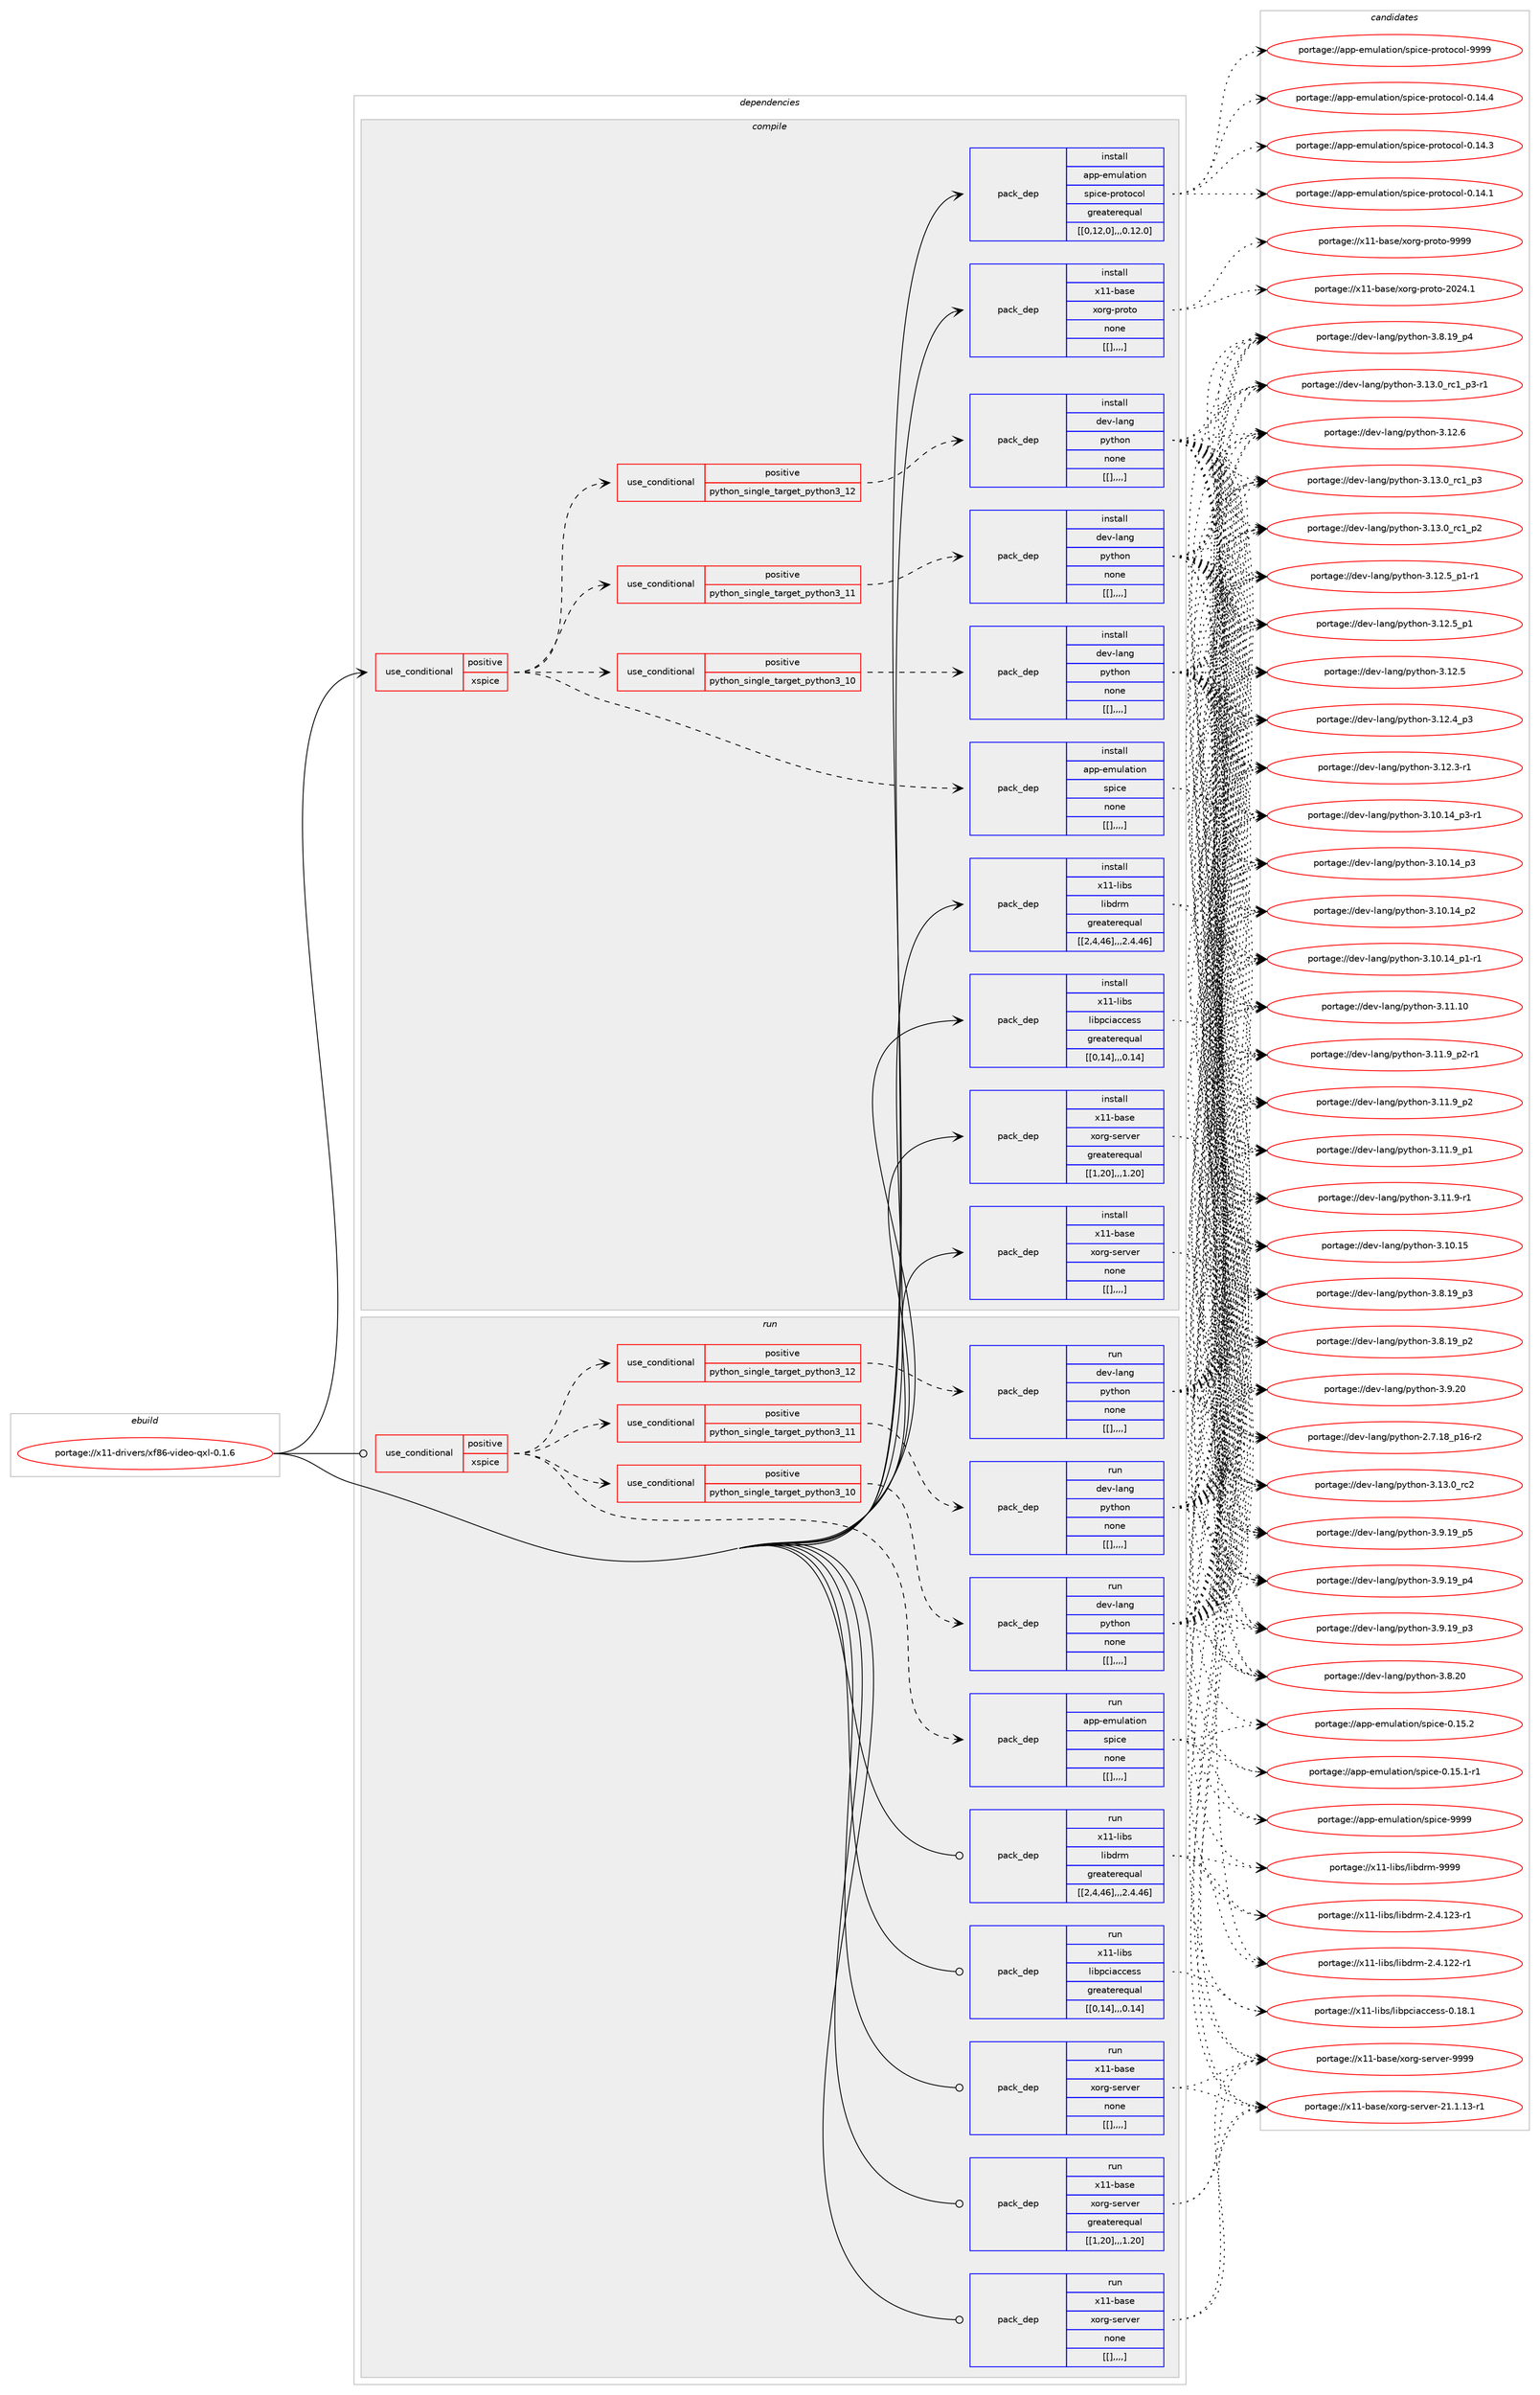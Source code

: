 digraph prolog {

# *************
# Graph options
# *************

newrank=true;
concentrate=true;
compound=true;
graph [rankdir=LR,fontname=Helvetica,fontsize=10,ranksep=1.5];#, ranksep=2.5, nodesep=0.2];
edge  [arrowhead=vee];
node  [fontname=Helvetica,fontsize=10];

# **********
# The ebuild
# **********

subgraph cluster_leftcol {
color=gray;
label=<<i>ebuild</i>>;
id [label="portage://x11-drivers/xf86-video-qxl-0.1.6", color=red, width=4, href="../x11-drivers/xf86-video-qxl-0.1.6.svg"];
}

# ****************
# The dependencies
# ****************

subgraph cluster_midcol {
color=gray;
label=<<i>dependencies</i>>;
subgraph cluster_compile {
fillcolor="#eeeeee";
style=filled;
label=<<i>compile</i>>;
subgraph cond126457 {
dependency475710 [label=<<TABLE BORDER="0" CELLBORDER="1" CELLSPACING="0" CELLPADDING="4"><TR><TD ROWSPAN="3" CELLPADDING="10">use_conditional</TD></TR><TR><TD>positive</TD></TR><TR><TD>xspice</TD></TR></TABLE>>, shape=none, color=red];
subgraph pack345747 {
dependency475711 [label=<<TABLE BORDER="0" CELLBORDER="1" CELLSPACING="0" CELLPADDING="4" WIDTH="220"><TR><TD ROWSPAN="6" CELLPADDING="30">pack_dep</TD></TR><TR><TD WIDTH="110">install</TD></TR><TR><TD>app-emulation</TD></TR><TR><TD>spice</TD></TR><TR><TD>none</TD></TR><TR><TD>[[],,,,]</TD></TR></TABLE>>, shape=none, color=blue];
}
dependency475710:e -> dependency475711:w [weight=20,style="dashed",arrowhead="vee"];
subgraph cond126458 {
dependency475712 [label=<<TABLE BORDER="0" CELLBORDER="1" CELLSPACING="0" CELLPADDING="4"><TR><TD ROWSPAN="3" CELLPADDING="10">use_conditional</TD></TR><TR><TD>positive</TD></TR><TR><TD>python_single_target_python3_10</TD></TR></TABLE>>, shape=none, color=red];
subgraph pack345748 {
dependency475713 [label=<<TABLE BORDER="0" CELLBORDER="1" CELLSPACING="0" CELLPADDING="4" WIDTH="220"><TR><TD ROWSPAN="6" CELLPADDING="30">pack_dep</TD></TR><TR><TD WIDTH="110">install</TD></TR><TR><TD>dev-lang</TD></TR><TR><TD>python</TD></TR><TR><TD>none</TD></TR><TR><TD>[[],,,,]</TD></TR></TABLE>>, shape=none, color=blue];
}
dependency475712:e -> dependency475713:w [weight=20,style="dashed",arrowhead="vee"];
}
dependency475710:e -> dependency475712:w [weight=20,style="dashed",arrowhead="vee"];
subgraph cond126459 {
dependency475714 [label=<<TABLE BORDER="0" CELLBORDER="1" CELLSPACING="0" CELLPADDING="4"><TR><TD ROWSPAN="3" CELLPADDING="10">use_conditional</TD></TR><TR><TD>positive</TD></TR><TR><TD>python_single_target_python3_11</TD></TR></TABLE>>, shape=none, color=red];
subgraph pack345749 {
dependency475715 [label=<<TABLE BORDER="0" CELLBORDER="1" CELLSPACING="0" CELLPADDING="4" WIDTH="220"><TR><TD ROWSPAN="6" CELLPADDING="30">pack_dep</TD></TR><TR><TD WIDTH="110">install</TD></TR><TR><TD>dev-lang</TD></TR><TR><TD>python</TD></TR><TR><TD>none</TD></TR><TR><TD>[[],,,,]</TD></TR></TABLE>>, shape=none, color=blue];
}
dependency475714:e -> dependency475715:w [weight=20,style="dashed",arrowhead="vee"];
}
dependency475710:e -> dependency475714:w [weight=20,style="dashed",arrowhead="vee"];
subgraph cond126460 {
dependency475716 [label=<<TABLE BORDER="0" CELLBORDER="1" CELLSPACING="0" CELLPADDING="4"><TR><TD ROWSPAN="3" CELLPADDING="10">use_conditional</TD></TR><TR><TD>positive</TD></TR><TR><TD>python_single_target_python3_12</TD></TR></TABLE>>, shape=none, color=red];
subgraph pack345750 {
dependency475717 [label=<<TABLE BORDER="0" CELLBORDER="1" CELLSPACING="0" CELLPADDING="4" WIDTH="220"><TR><TD ROWSPAN="6" CELLPADDING="30">pack_dep</TD></TR><TR><TD WIDTH="110">install</TD></TR><TR><TD>dev-lang</TD></TR><TR><TD>python</TD></TR><TR><TD>none</TD></TR><TR><TD>[[],,,,]</TD></TR></TABLE>>, shape=none, color=blue];
}
dependency475716:e -> dependency475717:w [weight=20,style="dashed",arrowhead="vee"];
}
dependency475710:e -> dependency475716:w [weight=20,style="dashed",arrowhead="vee"];
}
id:e -> dependency475710:w [weight=20,style="solid",arrowhead="vee"];
subgraph pack345751 {
dependency475718 [label=<<TABLE BORDER="0" CELLBORDER="1" CELLSPACING="0" CELLPADDING="4" WIDTH="220"><TR><TD ROWSPAN="6" CELLPADDING="30">pack_dep</TD></TR><TR><TD WIDTH="110">install</TD></TR><TR><TD>app-emulation</TD></TR><TR><TD>spice-protocol</TD></TR><TR><TD>greaterequal</TD></TR><TR><TD>[[0,12,0],,,0.12.0]</TD></TR></TABLE>>, shape=none, color=blue];
}
id:e -> dependency475718:w [weight=20,style="solid",arrowhead="vee"];
subgraph pack345752 {
dependency475719 [label=<<TABLE BORDER="0" CELLBORDER="1" CELLSPACING="0" CELLPADDING="4" WIDTH="220"><TR><TD ROWSPAN="6" CELLPADDING="30">pack_dep</TD></TR><TR><TD WIDTH="110">install</TD></TR><TR><TD>x11-base</TD></TR><TR><TD>xorg-proto</TD></TR><TR><TD>none</TD></TR><TR><TD>[[],,,,]</TD></TR></TABLE>>, shape=none, color=blue];
}
id:e -> dependency475719:w [weight=20,style="solid",arrowhead="vee"];
subgraph pack345753 {
dependency475720 [label=<<TABLE BORDER="0" CELLBORDER="1" CELLSPACING="0" CELLPADDING="4" WIDTH="220"><TR><TD ROWSPAN="6" CELLPADDING="30">pack_dep</TD></TR><TR><TD WIDTH="110">install</TD></TR><TR><TD>x11-base</TD></TR><TR><TD>xorg-server</TD></TR><TR><TD>greaterequal</TD></TR><TR><TD>[[1,20],,,1.20]</TD></TR></TABLE>>, shape=none, color=blue];
}
id:e -> dependency475720:w [weight=20,style="solid",arrowhead="vee"];
subgraph pack345754 {
dependency475721 [label=<<TABLE BORDER="0" CELLBORDER="1" CELLSPACING="0" CELLPADDING="4" WIDTH="220"><TR><TD ROWSPAN="6" CELLPADDING="30">pack_dep</TD></TR><TR><TD WIDTH="110">install</TD></TR><TR><TD>x11-base</TD></TR><TR><TD>xorg-server</TD></TR><TR><TD>none</TD></TR><TR><TD>[[],,,,]</TD></TR></TABLE>>, shape=none, color=blue];
}
id:e -> dependency475721:w [weight=20,style="solid",arrowhead="vee"];
subgraph pack345755 {
dependency475722 [label=<<TABLE BORDER="0" CELLBORDER="1" CELLSPACING="0" CELLPADDING="4" WIDTH="220"><TR><TD ROWSPAN="6" CELLPADDING="30">pack_dep</TD></TR><TR><TD WIDTH="110">install</TD></TR><TR><TD>x11-libs</TD></TR><TR><TD>libdrm</TD></TR><TR><TD>greaterequal</TD></TR><TR><TD>[[2,4,46],,,2.4.46]</TD></TR></TABLE>>, shape=none, color=blue];
}
id:e -> dependency475722:w [weight=20,style="solid",arrowhead="vee"];
subgraph pack345756 {
dependency475723 [label=<<TABLE BORDER="0" CELLBORDER="1" CELLSPACING="0" CELLPADDING="4" WIDTH="220"><TR><TD ROWSPAN="6" CELLPADDING="30">pack_dep</TD></TR><TR><TD WIDTH="110">install</TD></TR><TR><TD>x11-libs</TD></TR><TR><TD>libpciaccess</TD></TR><TR><TD>greaterequal</TD></TR><TR><TD>[[0,14],,,0.14]</TD></TR></TABLE>>, shape=none, color=blue];
}
id:e -> dependency475723:w [weight=20,style="solid",arrowhead="vee"];
}
subgraph cluster_compileandrun {
fillcolor="#eeeeee";
style=filled;
label=<<i>compile and run</i>>;
}
subgraph cluster_run {
fillcolor="#eeeeee";
style=filled;
label=<<i>run</i>>;
subgraph cond126461 {
dependency475724 [label=<<TABLE BORDER="0" CELLBORDER="1" CELLSPACING="0" CELLPADDING="4"><TR><TD ROWSPAN="3" CELLPADDING="10">use_conditional</TD></TR><TR><TD>positive</TD></TR><TR><TD>xspice</TD></TR></TABLE>>, shape=none, color=red];
subgraph pack345757 {
dependency475725 [label=<<TABLE BORDER="0" CELLBORDER="1" CELLSPACING="0" CELLPADDING="4" WIDTH="220"><TR><TD ROWSPAN="6" CELLPADDING="30">pack_dep</TD></TR><TR><TD WIDTH="110">run</TD></TR><TR><TD>app-emulation</TD></TR><TR><TD>spice</TD></TR><TR><TD>none</TD></TR><TR><TD>[[],,,,]</TD></TR></TABLE>>, shape=none, color=blue];
}
dependency475724:e -> dependency475725:w [weight=20,style="dashed",arrowhead="vee"];
subgraph cond126462 {
dependency475726 [label=<<TABLE BORDER="0" CELLBORDER="1" CELLSPACING="0" CELLPADDING="4"><TR><TD ROWSPAN="3" CELLPADDING="10">use_conditional</TD></TR><TR><TD>positive</TD></TR><TR><TD>python_single_target_python3_10</TD></TR></TABLE>>, shape=none, color=red];
subgraph pack345758 {
dependency475727 [label=<<TABLE BORDER="0" CELLBORDER="1" CELLSPACING="0" CELLPADDING="4" WIDTH="220"><TR><TD ROWSPAN="6" CELLPADDING="30">pack_dep</TD></TR><TR><TD WIDTH="110">run</TD></TR><TR><TD>dev-lang</TD></TR><TR><TD>python</TD></TR><TR><TD>none</TD></TR><TR><TD>[[],,,,]</TD></TR></TABLE>>, shape=none, color=blue];
}
dependency475726:e -> dependency475727:w [weight=20,style="dashed",arrowhead="vee"];
}
dependency475724:e -> dependency475726:w [weight=20,style="dashed",arrowhead="vee"];
subgraph cond126463 {
dependency475728 [label=<<TABLE BORDER="0" CELLBORDER="1" CELLSPACING="0" CELLPADDING="4"><TR><TD ROWSPAN="3" CELLPADDING="10">use_conditional</TD></TR><TR><TD>positive</TD></TR><TR><TD>python_single_target_python3_11</TD></TR></TABLE>>, shape=none, color=red];
subgraph pack345759 {
dependency475729 [label=<<TABLE BORDER="0" CELLBORDER="1" CELLSPACING="0" CELLPADDING="4" WIDTH="220"><TR><TD ROWSPAN="6" CELLPADDING="30">pack_dep</TD></TR><TR><TD WIDTH="110">run</TD></TR><TR><TD>dev-lang</TD></TR><TR><TD>python</TD></TR><TR><TD>none</TD></TR><TR><TD>[[],,,,]</TD></TR></TABLE>>, shape=none, color=blue];
}
dependency475728:e -> dependency475729:w [weight=20,style="dashed",arrowhead="vee"];
}
dependency475724:e -> dependency475728:w [weight=20,style="dashed",arrowhead="vee"];
subgraph cond126464 {
dependency475730 [label=<<TABLE BORDER="0" CELLBORDER="1" CELLSPACING="0" CELLPADDING="4"><TR><TD ROWSPAN="3" CELLPADDING="10">use_conditional</TD></TR><TR><TD>positive</TD></TR><TR><TD>python_single_target_python3_12</TD></TR></TABLE>>, shape=none, color=red];
subgraph pack345760 {
dependency475731 [label=<<TABLE BORDER="0" CELLBORDER="1" CELLSPACING="0" CELLPADDING="4" WIDTH="220"><TR><TD ROWSPAN="6" CELLPADDING="30">pack_dep</TD></TR><TR><TD WIDTH="110">run</TD></TR><TR><TD>dev-lang</TD></TR><TR><TD>python</TD></TR><TR><TD>none</TD></TR><TR><TD>[[],,,,]</TD></TR></TABLE>>, shape=none, color=blue];
}
dependency475730:e -> dependency475731:w [weight=20,style="dashed",arrowhead="vee"];
}
dependency475724:e -> dependency475730:w [weight=20,style="dashed",arrowhead="vee"];
}
id:e -> dependency475724:w [weight=20,style="solid",arrowhead="odot"];
subgraph pack345761 {
dependency475732 [label=<<TABLE BORDER="0" CELLBORDER="1" CELLSPACING="0" CELLPADDING="4" WIDTH="220"><TR><TD ROWSPAN="6" CELLPADDING="30">pack_dep</TD></TR><TR><TD WIDTH="110">run</TD></TR><TR><TD>x11-base</TD></TR><TR><TD>xorg-server</TD></TR><TR><TD>greaterequal</TD></TR><TR><TD>[[1,20],,,1.20]</TD></TR></TABLE>>, shape=none, color=blue];
}
id:e -> dependency475732:w [weight=20,style="solid",arrowhead="odot"];
subgraph pack345762 {
dependency475733 [label=<<TABLE BORDER="0" CELLBORDER="1" CELLSPACING="0" CELLPADDING="4" WIDTH="220"><TR><TD ROWSPAN="6" CELLPADDING="30">pack_dep</TD></TR><TR><TD WIDTH="110">run</TD></TR><TR><TD>x11-base</TD></TR><TR><TD>xorg-server</TD></TR><TR><TD>none</TD></TR><TR><TD>[[],,,,]</TD></TR></TABLE>>, shape=none, color=blue];
}
id:e -> dependency475733:w [weight=20,style="solid",arrowhead="odot"];
subgraph pack345763 {
dependency475734 [label=<<TABLE BORDER="0" CELLBORDER="1" CELLSPACING="0" CELLPADDING="4" WIDTH="220"><TR><TD ROWSPAN="6" CELLPADDING="30">pack_dep</TD></TR><TR><TD WIDTH="110">run</TD></TR><TR><TD>x11-base</TD></TR><TR><TD>xorg-server</TD></TR><TR><TD>none</TD></TR><TR><TD>[[],,,,]</TD></TR></TABLE>>, shape=none, color=blue];
}
id:e -> dependency475734:w [weight=20,style="solid",arrowhead="odot"];
subgraph pack345764 {
dependency475735 [label=<<TABLE BORDER="0" CELLBORDER="1" CELLSPACING="0" CELLPADDING="4" WIDTH="220"><TR><TD ROWSPAN="6" CELLPADDING="30">pack_dep</TD></TR><TR><TD WIDTH="110">run</TD></TR><TR><TD>x11-libs</TD></TR><TR><TD>libdrm</TD></TR><TR><TD>greaterequal</TD></TR><TR><TD>[[2,4,46],,,2.4.46]</TD></TR></TABLE>>, shape=none, color=blue];
}
id:e -> dependency475735:w [weight=20,style="solid",arrowhead="odot"];
subgraph pack345765 {
dependency475736 [label=<<TABLE BORDER="0" CELLBORDER="1" CELLSPACING="0" CELLPADDING="4" WIDTH="220"><TR><TD ROWSPAN="6" CELLPADDING="30">pack_dep</TD></TR><TR><TD WIDTH="110">run</TD></TR><TR><TD>x11-libs</TD></TR><TR><TD>libpciaccess</TD></TR><TR><TD>greaterequal</TD></TR><TR><TD>[[0,14],,,0.14]</TD></TR></TABLE>>, shape=none, color=blue];
}
id:e -> dependency475736:w [weight=20,style="solid",arrowhead="odot"];
}
}

# **************
# The candidates
# **************

subgraph cluster_choices {
rank=same;
color=gray;
label=<<i>candidates</i>>;

subgraph choice345747 {
color=black;
nodesep=1;
choice97112112451011091171089711610511111047115112105991014557575757 [label="portage://app-emulation/spice-9999", color=red, width=4,href="../app-emulation/spice-9999.svg"];
choice971121124510110911710897116105111110471151121059910145484649534650 [label="portage://app-emulation/spice-0.15.2", color=red, width=4,href="../app-emulation/spice-0.15.2.svg"];
choice9711211245101109117108971161051111104711511210599101454846495346494511449 [label="portage://app-emulation/spice-0.15.1-r1", color=red, width=4,href="../app-emulation/spice-0.15.1-r1.svg"];
dependency475711:e -> choice97112112451011091171089711610511111047115112105991014557575757:w [style=dotted,weight="100"];
dependency475711:e -> choice971121124510110911710897116105111110471151121059910145484649534650:w [style=dotted,weight="100"];
dependency475711:e -> choice9711211245101109117108971161051111104711511210599101454846495346494511449:w [style=dotted,weight="100"];
}
subgraph choice345748 {
color=black;
nodesep=1;
choice10010111845108971101034711212111610411111045514649514648951149950 [label="portage://dev-lang/python-3.13.0_rc2", color=red, width=4,href="../dev-lang/python-3.13.0_rc2.svg"];
choice1001011184510897110103471121211161041111104551464951464895114994995112514511449 [label="portage://dev-lang/python-3.13.0_rc1_p3-r1", color=red, width=4,href="../dev-lang/python-3.13.0_rc1_p3-r1.svg"];
choice100101118451089711010347112121116104111110455146495146489511499499511251 [label="portage://dev-lang/python-3.13.0_rc1_p3", color=red, width=4,href="../dev-lang/python-3.13.0_rc1_p3.svg"];
choice100101118451089711010347112121116104111110455146495146489511499499511250 [label="portage://dev-lang/python-3.13.0_rc1_p2", color=red, width=4,href="../dev-lang/python-3.13.0_rc1_p2.svg"];
choice10010111845108971101034711212111610411111045514649504654 [label="portage://dev-lang/python-3.12.6", color=red, width=4,href="../dev-lang/python-3.12.6.svg"];
choice1001011184510897110103471121211161041111104551464950465395112494511449 [label="portage://dev-lang/python-3.12.5_p1-r1", color=red, width=4,href="../dev-lang/python-3.12.5_p1-r1.svg"];
choice100101118451089711010347112121116104111110455146495046539511249 [label="portage://dev-lang/python-3.12.5_p1", color=red, width=4,href="../dev-lang/python-3.12.5_p1.svg"];
choice10010111845108971101034711212111610411111045514649504653 [label="portage://dev-lang/python-3.12.5", color=red, width=4,href="../dev-lang/python-3.12.5.svg"];
choice100101118451089711010347112121116104111110455146495046529511251 [label="portage://dev-lang/python-3.12.4_p3", color=red, width=4,href="../dev-lang/python-3.12.4_p3.svg"];
choice100101118451089711010347112121116104111110455146495046514511449 [label="portage://dev-lang/python-3.12.3-r1", color=red, width=4,href="../dev-lang/python-3.12.3-r1.svg"];
choice1001011184510897110103471121211161041111104551464949464948 [label="portage://dev-lang/python-3.11.10", color=red, width=4,href="../dev-lang/python-3.11.10.svg"];
choice1001011184510897110103471121211161041111104551464949465795112504511449 [label="portage://dev-lang/python-3.11.9_p2-r1", color=red, width=4,href="../dev-lang/python-3.11.9_p2-r1.svg"];
choice100101118451089711010347112121116104111110455146494946579511250 [label="portage://dev-lang/python-3.11.9_p2", color=red, width=4,href="../dev-lang/python-3.11.9_p2.svg"];
choice100101118451089711010347112121116104111110455146494946579511249 [label="portage://dev-lang/python-3.11.9_p1", color=red, width=4,href="../dev-lang/python-3.11.9_p1.svg"];
choice100101118451089711010347112121116104111110455146494946574511449 [label="portage://dev-lang/python-3.11.9-r1", color=red, width=4,href="../dev-lang/python-3.11.9-r1.svg"];
choice1001011184510897110103471121211161041111104551464948464953 [label="portage://dev-lang/python-3.10.15", color=red, width=4,href="../dev-lang/python-3.10.15.svg"];
choice100101118451089711010347112121116104111110455146494846495295112514511449 [label="portage://dev-lang/python-3.10.14_p3-r1", color=red, width=4,href="../dev-lang/python-3.10.14_p3-r1.svg"];
choice10010111845108971101034711212111610411111045514649484649529511251 [label="portage://dev-lang/python-3.10.14_p3", color=red, width=4,href="../dev-lang/python-3.10.14_p3.svg"];
choice10010111845108971101034711212111610411111045514649484649529511250 [label="portage://dev-lang/python-3.10.14_p2", color=red, width=4,href="../dev-lang/python-3.10.14_p2.svg"];
choice100101118451089711010347112121116104111110455146494846495295112494511449 [label="portage://dev-lang/python-3.10.14_p1-r1", color=red, width=4,href="../dev-lang/python-3.10.14_p1-r1.svg"];
choice10010111845108971101034711212111610411111045514657465048 [label="portage://dev-lang/python-3.9.20", color=red, width=4,href="../dev-lang/python-3.9.20.svg"];
choice100101118451089711010347112121116104111110455146574649579511253 [label="portage://dev-lang/python-3.9.19_p5", color=red, width=4,href="../dev-lang/python-3.9.19_p5.svg"];
choice100101118451089711010347112121116104111110455146574649579511252 [label="portage://dev-lang/python-3.9.19_p4", color=red, width=4,href="../dev-lang/python-3.9.19_p4.svg"];
choice100101118451089711010347112121116104111110455146574649579511251 [label="portage://dev-lang/python-3.9.19_p3", color=red, width=4,href="../dev-lang/python-3.9.19_p3.svg"];
choice10010111845108971101034711212111610411111045514656465048 [label="portage://dev-lang/python-3.8.20", color=red, width=4,href="../dev-lang/python-3.8.20.svg"];
choice100101118451089711010347112121116104111110455146564649579511252 [label="portage://dev-lang/python-3.8.19_p4", color=red, width=4,href="../dev-lang/python-3.8.19_p4.svg"];
choice100101118451089711010347112121116104111110455146564649579511251 [label="portage://dev-lang/python-3.8.19_p3", color=red, width=4,href="../dev-lang/python-3.8.19_p3.svg"];
choice100101118451089711010347112121116104111110455146564649579511250 [label="portage://dev-lang/python-3.8.19_p2", color=red, width=4,href="../dev-lang/python-3.8.19_p2.svg"];
choice100101118451089711010347112121116104111110455046554649569511249544511450 [label="portage://dev-lang/python-2.7.18_p16-r2", color=red, width=4,href="../dev-lang/python-2.7.18_p16-r2.svg"];
dependency475713:e -> choice10010111845108971101034711212111610411111045514649514648951149950:w [style=dotted,weight="100"];
dependency475713:e -> choice1001011184510897110103471121211161041111104551464951464895114994995112514511449:w [style=dotted,weight="100"];
dependency475713:e -> choice100101118451089711010347112121116104111110455146495146489511499499511251:w [style=dotted,weight="100"];
dependency475713:e -> choice100101118451089711010347112121116104111110455146495146489511499499511250:w [style=dotted,weight="100"];
dependency475713:e -> choice10010111845108971101034711212111610411111045514649504654:w [style=dotted,weight="100"];
dependency475713:e -> choice1001011184510897110103471121211161041111104551464950465395112494511449:w [style=dotted,weight="100"];
dependency475713:e -> choice100101118451089711010347112121116104111110455146495046539511249:w [style=dotted,weight="100"];
dependency475713:e -> choice10010111845108971101034711212111610411111045514649504653:w [style=dotted,weight="100"];
dependency475713:e -> choice100101118451089711010347112121116104111110455146495046529511251:w [style=dotted,weight="100"];
dependency475713:e -> choice100101118451089711010347112121116104111110455146495046514511449:w [style=dotted,weight="100"];
dependency475713:e -> choice1001011184510897110103471121211161041111104551464949464948:w [style=dotted,weight="100"];
dependency475713:e -> choice1001011184510897110103471121211161041111104551464949465795112504511449:w [style=dotted,weight="100"];
dependency475713:e -> choice100101118451089711010347112121116104111110455146494946579511250:w [style=dotted,weight="100"];
dependency475713:e -> choice100101118451089711010347112121116104111110455146494946579511249:w [style=dotted,weight="100"];
dependency475713:e -> choice100101118451089711010347112121116104111110455146494946574511449:w [style=dotted,weight="100"];
dependency475713:e -> choice1001011184510897110103471121211161041111104551464948464953:w [style=dotted,weight="100"];
dependency475713:e -> choice100101118451089711010347112121116104111110455146494846495295112514511449:w [style=dotted,weight="100"];
dependency475713:e -> choice10010111845108971101034711212111610411111045514649484649529511251:w [style=dotted,weight="100"];
dependency475713:e -> choice10010111845108971101034711212111610411111045514649484649529511250:w [style=dotted,weight="100"];
dependency475713:e -> choice100101118451089711010347112121116104111110455146494846495295112494511449:w [style=dotted,weight="100"];
dependency475713:e -> choice10010111845108971101034711212111610411111045514657465048:w [style=dotted,weight="100"];
dependency475713:e -> choice100101118451089711010347112121116104111110455146574649579511253:w [style=dotted,weight="100"];
dependency475713:e -> choice100101118451089711010347112121116104111110455146574649579511252:w [style=dotted,weight="100"];
dependency475713:e -> choice100101118451089711010347112121116104111110455146574649579511251:w [style=dotted,weight="100"];
dependency475713:e -> choice10010111845108971101034711212111610411111045514656465048:w [style=dotted,weight="100"];
dependency475713:e -> choice100101118451089711010347112121116104111110455146564649579511252:w [style=dotted,weight="100"];
dependency475713:e -> choice100101118451089711010347112121116104111110455146564649579511251:w [style=dotted,weight="100"];
dependency475713:e -> choice100101118451089711010347112121116104111110455146564649579511250:w [style=dotted,weight="100"];
dependency475713:e -> choice100101118451089711010347112121116104111110455046554649569511249544511450:w [style=dotted,weight="100"];
}
subgraph choice345749 {
color=black;
nodesep=1;
choice10010111845108971101034711212111610411111045514649514648951149950 [label="portage://dev-lang/python-3.13.0_rc2", color=red, width=4,href="../dev-lang/python-3.13.0_rc2.svg"];
choice1001011184510897110103471121211161041111104551464951464895114994995112514511449 [label="portage://dev-lang/python-3.13.0_rc1_p3-r1", color=red, width=4,href="../dev-lang/python-3.13.0_rc1_p3-r1.svg"];
choice100101118451089711010347112121116104111110455146495146489511499499511251 [label="portage://dev-lang/python-3.13.0_rc1_p3", color=red, width=4,href="../dev-lang/python-3.13.0_rc1_p3.svg"];
choice100101118451089711010347112121116104111110455146495146489511499499511250 [label="portage://dev-lang/python-3.13.0_rc1_p2", color=red, width=4,href="../dev-lang/python-3.13.0_rc1_p2.svg"];
choice10010111845108971101034711212111610411111045514649504654 [label="portage://dev-lang/python-3.12.6", color=red, width=4,href="../dev-lang/python-3.12.6.svg"];
choice1001011184510897110103471121211161041111104551464950465395112494511449 [label="portage://dev-lang/python-3.12.5_p1-r1", color=red, width=4,href="../dev-lang/python-3.12.5_p1-r1.svg"];
choice100101118451089711010347112121116104111110455146495046539511249 [label="portage://dev-lang/python-3.12.5_p1", color=red, width=4,href="../dev-lang/python-3.12.5_p1.svg"];
choice10010111845108971101034711212111610411111045514649504653 [label="portage://dev-lang/python-3.12.5", color=red, width=4,href="../dev-lang/python-3.12.5.svg"];
choice100101118451089711010347112121116104111110455146495046529511251 [label="portage://dev-lang/python-3.12.4_p3", color=red, width=4,href="../dev-lang/python-3.12.4_p3.svg"];
choice100101118451089711010347112121116104111110455146495046514511449 [label="portage://dev-lang/python-3.12.3-r1", color=red, width=4,href="../dev-lang/python-3.12.3-r1.svg"];
choice1001011184510897110103471121211161041111104551464949464948 [label="portage://dev-lang/python-3.11.10", color=red, width=4,href="../dev-lang/python-3.11.10.svg"];
choice1001011184510897110103471121211161041111104551464949465795112504511449 [label="portage://dev-lang/python-3.11.9_p2-r1", color=red, width=4,href="../dev-lang/python-3.11.9_p2-r1.svg"];
choice100101118451089711010347112121116104111110455146494946579511250 [label="portage://dev-lang/python-3.11.9_p2", color=red, width=4,href="../dev-lang/python-3.11.9_p2.svg"];
choice100101118451089711010347112121116104111110455146494946579511249 [label="portage://dev-lang/python-3.11.9_p1", color=red, width=4,href="../dev-lang/python-3.11.9_p1.svg"];
choice100101118451089711010347112121116104111110455146494946574511449 [label="portage://dev-lang/python-3.11.9-r1", color=red, width=4,href="../dev-lang/python-3.11.9-r1.svg"];
choice1001011184510897110103471121211161041111104551464948464953 [label="portage://dev-lang/python-3.10.15", color=red, width=4,href="../dev-lang/python-3.10.15.svg"];
choice100101118451089711010347112121116104111110455146494846495295112514511449 [label="portage://dev-lang/python-3.10.14_p3-r1", color=red, width=4,href="../dev-lang/python-3.10.14_p3-r1.svg"];
choice10010111845108971101034711212111610411111045514649484649529511251 [label="portage://dev-lang/python-3.10.14_p3", color=red, width=4,href="../dev-lang/python-3.10.14_p3.svg"];
choice10010111845108971101034711212111610411111045514649484649529511250 [label="portage://dev-lang/python-3.10.14_p2", color=red, width=4,href="../dev-lang/python-3.10.14_p2.svg"];
choice100101118451089711010347112121116104111110455146494846495295112494511449 [label="portage://dev-lang/python-3.10.14_p1-r1", color=red, width=4,href="../dev-lang/python-3.10.14_p1-r1.svg"];
choice10010111845108971101034711212111610411111045514657465048 [label="portage://dev-lang/python-3.9.20", color=red, width=4,href="../dev-lang/python-3.9.20.svg"];
choice100101118451089711010347112121116104111110455146574649579511253 [label="portage://dev-lang/python-3.9.19_p5", color=red, width=4,href="../dev-lang/python-3.9.19_p5.svg"];
choice100101118451089711010347112121116104111110455146574649579511252 [label="portage://dev-lang/python-3.9.19_p4", color=red, width=4,href="../dev-lang/python-3.9.19_p4.svg"];
choice100101118451089711010347112121116104111110455146574649579511251 [label="portage://dev-lang/python-3.9.19_p3", color=red, width=4,href="../dev-lang/python-3.9.19_p3.svg"];
choice10010111845108971101034711212111610411111045514656465048 [label="portage://dev-lang/python-3.8.20", color=red, width=4,href="../dev-lang/python-3.8.20.svg"];
choice100101118451089711010347112121116104111110455146564649579511252 [label="portage://dev-lang/python-3.8.19_p4", color=red, width=4,href="../dev-lang/python-3.8.19_p4.svg"];
choice100101118451089711010347112121116104111110455146564649579511251 [label="portage://dev-lang/python-3.8.19_p3", color=red, width=4,href="../dev-lang/python-3.8.19_p3.svg"];
choice100101118451089711010347112121116104111110455146564649579511250 [label="portage://dev-lang/python-3.8.19_p2", color=red, width=4,href="../dev-lang/python-3.8.19_p2.svg"];
choice100101118451089711010347112121116104111110455046554649569511249544511450 [label="portage://dev-lang/python-2.7.18_p16-r2", color=red, width=4,href="../dev-lang/python-2.7.18_p16-r2.svg"];
dependency475715:e -> choice10010111845108971101034711212111610411111045514649514648951149950:w [style=dotted,weight="100"];
dependency475715:e -> choice1001011184510897110103471121211161041111104551464951464895114994995112514511449:w [style=dotted,weight="100"];
dependency475715:e -> choice100101118451089711010347112121116104111110455146495146489511499499511251:w [style=dotted,weight="100"];
dependency475715:e -> choice100101118451089711010347112121116104111110455146495146489511499499511250:w [style=dotted,weight="100"];
dependency475715:e -> choice10010111845108971101034711212111610411111045514649504654:w [style=dotted,weight="100"];
dependency475715:e -> choice1001011184510897110103471121211161041111104551464950465395112494511449:w [style=dotted,weight="100"];
dependency475715:e -> choice100101118451089711010347112121116104111110455146495046539511249:w [style=dotted,weight="100"];
dependency475715:e -> choice10010111845108971101034711212111610411111045514649504653:w [style=dotted,weight="100"];
dependency475715:e -> choice100101118451089711010347112121116104111110455146495046529511251:w [style=dotted,weight="100"];
dependency475715:e -> choice100101118451089711010347112121116104111110455146495046514511449:w [style=dotted,weight="100"];
dependency475715:e -> choice1001011184510897110103471121211161041111104551464949464948:w [style=dotted,weight="100"];
dependency475715:e -> choice1001011184510897110103471121211161041111104551464949465795112504511449:w [style=dotted,weight="100"];
dependency475715:e -> choice100101118451089711010347112121116104111110455146494946579511250:w [style=dotted,weight="100"];
dependency475715:e -> choice100101118451089711010347112121116104111110455146494946579511249:w [style=dotted,weight="100"];
dependency475715:e -> choice100101118451089711010347112121116104111110455146494946574511449:w [style=dotted,weight="100"];
dependency475715:e -> choice1001011184510897110103471121211161041111104551464948464953:w [style=dotted,weight="100"];
dependency475715:e -> choice100101118451089711010347112121116104111110455146494846495295112514511449:w [style=dotted,weight="100"];
dependency475715:e -> choice10010111845108971101034711212111610411111045514649484649529511251:w [style=dotted,weight="100"];
dependency475715:e -> choice10010111845108971101034711212111610411111045514649484649529511250:w [style=dotted,weight="100"];
dependency475715:e -> choice100101118451089711010347112121116104111110455146494846495295112494511449:w [style=dotted,weight="100"];
dependency475715:e -> choice10010111845108971101034711212111610411111045514657465048:w [style=dotted,weight="100"];
dependency475715:e -> choice100101118451089711010347112121116104111110455146574649579511253:w [style=dotted,weight="100"];
dependency475715:e -> choice100101118451089711010347112121116104111110455146574649579511252:w [style=dotted,weight="100"];
dependency475715:e -> choice100101118451089711010347112121116104111110455146574649579511251:w [style=dotted,weight="100"];
dependency475715:e -> choice10010111845108971101034711212111610411111045514656465048:w [style=dotted,weight="100"];
dependency475715:e -> choice100101118451089711010347112121116104111110455146564649579511252:w [style=dotted,weight="100"];
dependency475715:e -> choice100101118451089711010347112121116104111110455146564649579511251:w [style=dotted,weight="100"];
dependency475715:e -> choice100101118451089711010347112121116104111110455146564649579511250:w [style=dotted,weight="100"];
dependency475715:e -> choice100101118451089711010347112121116104111110455046554649569511249544511450:w [style=dotted,weight="100"];
}
subgraph choice345750 {
color=black;
nodesep=1;
choice10010111845108971101034711212111610411111045514649514648951149950 [label="portage://dev-lang/python-3.13.0_rc2", color=red, width=4,href="../dev-lang/python-3.13.0_rc2.svg"];
choice1001011184510897110103471121211161041111104551464951464895114994995112514511449 [label="portage://dev-lang/python-3.13.0_rc1_p3-r1", color=red, width=4,href="../dev-lang/python-3.13.0_rc1_p3-r1.svg"];
choice100101118451089711010347112121116104111110455146495146489511499499511251 [label="portage://dev-lang/python-3.13.0_rc1_p3", color=red, width=4,href="../dev-lang/python-3.13.0_rc1_p3.svg"];
choice100101118451089711010347112121116104111110455146495146489511499499511250 [label="portage://dev-lang/python-3.13.0_rc1_p2", color=red, width=4,href="../dev-lang/python-3.13.0_rc1_p2.svg"];
choice10010111845108971101034711212111610411111045514649504654 [label="portage://dev-lang/python-3.12.6", color=red, width=4,href="../dev-lang/python-3.12.6.svg"];
choice1001011184510897110103471121211161041111104551464950465395112494511449 [label="portage://dev-lang/python-3.12.5_p1-r1", color=red, width=4,href="../dev-lang/python-3.12.5_p1-r1.svg"];
choice100101118451089711010347112121116104111110455146495046539511249 [label="portage://dev-lang/python-3.12.5_p1", color=red, width=4,href="../dev-lang/python-3.12.5_p1.svg"];
choice10010111845108971101034711212111610411111045514649504653 [label="portage://dev-lang/python-3.12.5", color=red, width=4,href="../dev-lang/python-3.12.5.svg"];
choice100101118451089711010347112121116104111110455146495046529511251 [label="portage://dev-lang/python-3.12.4_p3", color=red, width=4,href="../dev-lang/python-3.12.4_p3.svg"];
choice100101118451089711010347112121116104111110455146495046514511449 [label="portage://dev-lang/python-3.12.3-r1", color=red, width=4,href="../dev-lang/python-3.12.3-r1.svg"];
choice1001011184510897110103471121211161041111104551464949464948 [label="portage://dev-lang/python-3.11.10", color=red, width=4,href="../dev-lang/python-3.11.10.svg"];
choice1001011184510897110103471121211161041111104551464949465795112504511449 [label="portage://dev-lang/python-3.11.9_p2-r1", color=red, width=4,href="../dev-lang/python-3.11.9_p2-r1.svg"];
choice100101118451089711010347112121116104111110455146494946579511250 [label="portage://dev-lang/python-3.11.9_p2", color=red, width=4,href="../dev-lang/python-3.11.9_p2.svg"];
choice100101118451089711010347112121116104111110455146494946579511249 [label="portage://dev-lang/python-3.11.9_p1", color=red, width=4,href="../dev-lang/python-3.11.9_p1.svg"];
choice100101118451089711010347112121116104111110455146494946574511449 [label="portage://dev-lang/python-3.11.9-r1", color=red, width=4,href="../dev-lang/python-3.11.9-r1.svg"];
choice1001011184510897110103471121211161041111104551464948464953 [label="portage://dev-lang/python-3.10.15", color=red, width=4,href="../dev-lang/python-3.10.15.svg"];
choice100101118451089711010347112121116104111110455146494846495295112514511449 [label="portage://dev-lang/python-3.10.14_p3-r1", color=red, width=4,href="../dev-lang/python-3.10.14_p3-r1.svg"];
choice10010111845108971101034711212111610411111045514649484649529511251 [label="portage://dev-lang/python-3.10.14_p3", color=red, width=4,href="../dev-lang/python-3.10.14_p3.svg"];
choice10010111845108971101034711212111610411111045514649484649529511250 [label="portage://dev-lang/python-3.10.14_p2", color=red, width=4,href="../dev-lang/python-3.10.14_p2.svg"];
choice100101118451089711010347112121116104111110455146494846495295112494511449 [label="portage://dev-lang/python-3.10.14_p1-r1", color=red, width=4,href="../dev-lang/python-3.10.14_p1-r1.svg"];
choice10010111845108971101034711212111610411111045514657465048 [label="portage://dev-lang/python-3.9.20", color=red, width=4,href="../dev-lang/python-3.9.20.svg"];
choice100101118451089711010347112121116104111110455146574649579511253 [label="portage://dev-lang/python-3.9.19_p5", color=red, width=4,href="../dev-lang/python-3.9.19_p5.svg"];
choice100101118451089711010347112121116104111110455146574649579511252 [label="portage://dev-lang/python-3.9.19_p4", color=red, width=4,href="../dev-lang/python-3.9.19_p4.svg"];
choice100101118451089711010347112121116104111110455146574649579511251 [label="portage://dev-lang/python-3.9.19_p3", color=red, width=4,href="../dev-lang/python-3.9.19_p3.svg"];
choice10010111845108971101034711212111610411111045514656465048 [label="portage://dev-lang/python-3.8.20", color=red, width=4,href="../dev-lang/python-3.8.20.svg"];
choice100101118451089711010347112121116104111110455146564649579511252 [label="portage://dev-lang/python-3.8.19_p4", color=red, width=4,href="../dev-lang/python-3.8.19_p4.svg"];
choice100101118451089711010347112121116104111110455146564649579511251 [label="portage://dev-lang/python-3.8.19_p3", color=red, width=4,href="../dev-lang/python-3.8.19_p3.svg"];
choice100101118451089711010347112121116104111110455146564649579511250 [label="portage://dev-lang/python-3.8.19_p2", color=red, width=4,href="../dev-lang/python-3.8.19_p2.svg"];
choice100101118451089711010347112121116104111110455046554649569511249544511450 [label="portage://dev-lang/python-2.7.18_p16-r2", color=red, width=4,href="../dev-lang/python-2.7.18_p16-r2.svg"];
dependency475717:e -> choice10010111845108971101034711212111610411111045514649514648951149950:w [style=dotted,weight="100"];
dependency475717:e -> choice1001011184510897110103471121211161041111104551464951464895114994995112514511449:w [style=dotted,weight="100"];
dependency475717:e -> choice100101118451089711010347112121116104111110455146495146489511499499511251:w [style=dotted,weight="100"];
dependency475717:e -> choice100101118451089711010347112121116104111110455146495146489511499499511250:w [style=dotted,weight="100"];
dependency475717:e -> choice10010111845108971101034711212111610411111045514649504654:w [style=dotted,weight="100"];
dependency475717:e -> choice1001011184510897110103471121211161041111104551464950465395112494511449:w [style=dotted,weight="100"];
dependency475717:e -> choice100101118451089711010347112121116104111110455146495046539511249:w [style=dotted,weight="100"];
dependency475717:e -> choice10010111845108971101034711212111610411111045514649504653:w [style=dotted,weight="100"];
dependency475717:e -> choice100101118451089711010347112121116104111110455146495046529511251:w [style=dotted,weight="100"];
dependency475717:e -> choice100101118451089711010347112121116104111110455146495046514511449:w [style=dotted,weight="100"];
dependency475717:e -> choice1001011184510897110103471121211161041111104551464949464948:w [style=dotted,weight="100"];
dependency475717:e -> choice1001011184510897110103471121211161041111104551464949465795112504511449:w [style=dotted,weight="100"];
dependency475717:e -> choice100101118451089711010347112121116104111110455146494946579511250:w [style=dotted,weight="100"];
dependency475717:e -> choice100101118451089711010347112121116104111110455146494946579511249:w [style=dotted,weight="100"];
dependency475717:e -> choice100101118451089711010347112121116104111110455146494946574511449:w [style=dotted,weight="100"];
dependency475717:e -> choice1001011184510897110103471121211161041111104551464948464953:w [style=dotted,weight="100"];
dependency475717:e -> choice100101118451089711010347112121116104111110455146494846495295112514511449:w [style=dotted,weight="100"];
dependency475717:e -> choice10010111845108971101034711212111610411111045514649484649529511251:w [style=dotted,weight="100"];
dependency475717:e -> choice10010111845108971101034711212111610411111045514649484649529511250:w [style=dotted,weight="100"];
dependency475717:e -> choice100101118451089711010347112121116104111110455146494846495295112494511449:w [style=dotted,weight="100"];
dependency475717:e -> choice10010111845108971101034711212111610411111045514657465048:w [style=dotted,weight="100"];
dependency475717:e -> choice100101118451089711010347112121116104111110455146574649579511253:w [style=dotted,weight="100"];
dependency475717:e -> choice100101118451089711010347112121116104111110455146574649579511252:w [style=dotted,weight="100"];
dependency475717:e -> choice100101118451089711010347112121116104111110455146574649579511251:w [style=dotted,weight="100"];
dependency475717:e -> choice10010111845108971101034711212111610411111045514656465048:w [style=dotted,weight="100"];
dependency475717:e -> choice100101118451089711010347112121116104111110455146564649579511252:w [style=dotted,weight="100"];
dependency475717:e -> choice100101118451089711010347112121116104111110455146564649579511251:w [style=dotted,weight="100"];
dependency475717:e -> choice100101118451089711010347112121116104111110455146564649579511250:w [style=dotted,weight="100"];
dependency475717:e -> choice100101118451089711010347112121116104111110455046554649569511249544511450:w [style=dotted,weight="100"];
}
subgraph choice345751 {
color=black;
nodesep=1;
choice971121124510110911710897116105111110471151121059910145112114111116111991111084557575757 [label="portage://app-emulation/spice-protocol-9999", color=red, width=4,href="../app-emulation/spice-protocol-9999.svg"];
choice9711211245101109117108971161051111104711511210599101451121141111161119911110845484649524652 [label="portage://app-emulation/spice-protocol-0.14.4", color=red, width=4,href="../app-emulation/spice-protocol-0.14.4.svg"];
choice9711211245101109117108971161051111104711511210599101451121141111161119911110845484649524651 [label="portage://app-emulation/spice-protocol-0.14.3", color=red, width=4,href="../app-emulation/spice-protocol-0.14.3.svg"];
choice9711211245101109117108971161051111104711511210599101451121141111161119911110845484649524649 [label="portage://app-emulation/spice-protocol-0.14.1", color=red, width=4,href="../app-emulation/spice-protocol-0.14.1.svg"];
dependency475718:e -> choice971121124510110911710897116105111110471151121059910145112114111116111991111084557575757:w [style=dotted,weight="100"];
dependency475718:e -> choice9711211245101109117108971161051111104711511210599101451121141111161119911110845484649524652:w [style=dotted,weight="100"];
dependency475718:e -> choice9711211245101109117108971161051111104711511210599101451121141111161119911110845484649524651:w [style=dotted,weight="100"];
dependency475718:e -> choice9711211245101109117108971161051111104711511210599101451121141111161119911110845484649524649:w [style=dotted,weight="100"];
}
subgraph choice345752 {
color=black;
nodesep=1;
choice120494945989711510147120111114103451121141111161114557575757 [label="portage://x11-base/xorg-proto-9999", color=red, width=4,href="../x11-base/xorg-proto-9999.svg"];
choice1204949459897115101471201111141034511211411111611145504850524649 [label="portage://x11-base/xorg-proto-2024.1", color=red, width=4,href="../x11-base/xorg-proto-2024.1.svg"];
dependency475719:e -> choice120494945989711510147120111114103451121141111161114557575757:w [style=dotted,weight="100"];
dependency475719:e -> choice1204949459897115101471201111141034511211411111611145504850524649:w [style=dotted,weight="100"];
}
subgraph choice345753 {
color=black;
nodesep=1;
choice120494945989711510147120111114103451151011141181011144557575757 [label="portage://x11-base/xorg-server-9999", color=red, width=4,href="../x11-base/xorg-server-9999.svg"];
choice1204949459897115101471201111141034511510111411810111445504946494649514511449 [label="portage://x11-base/xorg-server-21.1.13-r1", color=red, width=4,href="../x11-base/xorg-server-21.1.13-r1.svg"];
dependency475720:e -> choice120494945989711510147120111114103451151011141181011144557575757:w [style=dotted,weight="100"];
dependency475720:e -> choice1204949459897115101471201111141034511510111411810111445504946494649514511449:w [style=dotted,weight="100"];
}
subgraph choice345754 {
color=black;
nodesep=1;
choice120494945989711510147120111114103451151011141181011144557575757 [label="portage://x11-base/xorg-server-9999", color=red, width=4,href="../x11-base/xorg-server-9999.svg"];
choice1204949459897115101471201111141034511510111411810111445504946494649514511449 [label="portage://x11-base/xorg-server-21.1.13-r1", color=red, width=4,href="../x11-base/xorg-server-21.1.13-r1.svg"];
dependency475721:e -> choice120494945989711510147120111114103451151011141181011144557575757:w [style=dotted,weight="100"];
dependency475721:e -> choice1204949459897115101471201111141034511510111411810111445504946494649514511449:w [style=dotted,weight="100"];
}
subgraph choice345755 {
color=black;
nodesep=1;
choice1204949451081059811547108105981001141094557575757 [label="portage://x11-libs/libdrm-9999", color=red, width=4,href="../x11-libs/libdrm-9999.svg"];
choice12049494510810598115471081059810011410945504652464950514511449 [label="portage://x11-libs/libdrm-2.4.123-r1", color=red, width=4,href="../x11-libs/libdrm-2.4.123-r1.svg"];
choice12049494510810598115471081059810011410945504652464950504511449 [label="portage://x11-libs/libdrm-2.4.122-r1", color=red, width=4,href="../x11-libs/libdrm-2.4.122-r1.svg"];
dependency475722:e -> choice1204949451081059811547108105981001141094557575757:w [style=dotted,weight="100"];
dependency475722:e -> choice12049494510810598115471081059810011410945504652464950514511449:w [style=dotted,weight="100"];
dependency475722:e -> choice12049494510810598115471081059810011410945504652464950504511449:w [style=dotted,weight="100"];
}
subgraph choice345756 {
color=black;
nodesep=1;
choice1204949451081059811547108105981129910597999910111511545484649564649 [label="portage://x11-libs/libpciaccess-0.18.1", color=red, width=4,href="../x11-libs/libpciaccess-0.18.1.svg"];
dependency475723:e -> choice1204949451081059811547108105981129910597999910111511545484649564649:w [style=dotted,weight="100"];
}
subgraph choice345757 {
color=black;
nodesep=1;
choice97112112451011091171089711610511111047115112105991014557575757 [label="portage://app-emulation/spice-9999", color=red, width=4,href="../app-emulation/spice-9999.svg"];
choice971121124510110911710897116105111110471151121059910145484649534650 [label="portage://app-emulation/spice-0.15.2", color=red, width=4,href="../app-emulation/spice-0.15.2.svg"];
choice9711211245101109117108971161051111104711511210599101454846495346494511449 [label="portage://app-emulation/spice-0.15.1-r1", color=red, width=4,href="../app-emulation/spice-0.15.1-r1.svg"];
dependency475725:e -> choice97112112451011091171089711610511111047115112105991014557575757:w [style=dotted,weight="100"];
dependency475725:e -> choice971121124510110911710897116105111110471151121059910145484649534650:w [style=dotted,weight="100"];
dependency475725:e -> choice9711211245101109117108971161051111104711511210599101454846495346494511449:w [style=dotted,weight="100"];
}
subgraph choice345758 {
color=black;
nodesep=1;
choice10010111845108971101034711212111610411111045514649514648951149950 [label="portage://dev-lang/python-3.13.0_rc2", color=red, width=4,href="../dev-lang/python-3.13.0_rc2.svg"];
choice1001011184510897110103471121211161041111104551464951464895114994995112514511449 [label="portage://dev-lang/python-3.13.0_rc1_p3-r1", color=red, width=4,href="../dev-lang/python-3.13.0_rc1_p3-r1.svg"];
choice100101118451089711010347112121116104111110455146495146489511499499511251 [label="portage://dev-lang/python-3.13.0_rc1_p3", color=red, width=4,href="../dev-lang/python-3.13.0_rc1_p3.svg"];
choice100101118451089711010347112121116104111110455146495146489511499499511250 [label="portage://dev-lang/python-3.13.0_rc1_p2", color=red, width=4,href="../dev-lang/python-3.13.0_rc1_p2.svg"];
choice10010111845108971101034711212111610411111045514649504654 [label="portage://dev-lang/python-3.12.6", color=red, width=4,href="../dev-lang/python-3.12.6.svg"];
choice1001011184510897110103471121211161041111104551464950465395112494511449 [label="portage://dev-lang/python-3.12.5_p1-r1", color=red, width=4,href="../dev-lang/python-3.12.5_p1-r1.svg"];
choice100101118451089711010347112121116104111110455146495046539511249 [label="portage://dev-lang/python-3.12.5_p1", color=red, width=4,href="../dev-lang/python-3.12.5_p1.svg"];
choice10010111845108971101034711212111610411111045514649504653 [label="portage://dev-lang/python-3.12.5", color=red, width=4,href="../dev-lang/python-3.12.5.svg"];
choice100101118451089711010347112121116104111110455146495046529511251 [label="portage://dev-lang/python-3.12.4_p3", color=red, width=4,href="../dev-lang/python-3.12.4_p3.svg"];
choice100101118451089711010347112121116104111110455146495046514511449 [label="portage://dev-lang/python-3.12.3-r1", color=red, width=4,href="../dev-lang/python-3.12.3-r1.svg"];
choice1001011184510897110103471121211161041111104551464949464948 [label="portage://dev-lang/python-3.11.10", color=red, width=4,href="../dev-lang/python-3.11.10.svg"];
choice1001011184510897110103471121211161041111104551464949465795112504511449 [label="portage://dev-lang/python-3.11.9_p2-r1", color=red, width=4,href="../dev-lang/python-3.11.9_p2-r1.svg"];
choice100101118451089711010347112121116104111110455146494946579511250 [label="portage://dev-lang/python-3.11.9_p2", color=red, width=4,href="../dev-lang/python-3.11.9_p2.svg"];
choice100101118451089711010347112121116104111110455146494946579511249 [label="portage://dev-lang/python-3.11.9_p1", color=red, width=4,href="../dev-lang/python-3.11.9_p1.svg"];
choice100101118451089711010347112121116104111110455146494946574511449 [label="portage://dev-lang/python-3.11.9-r1", color=red, width=4,href="../dev-lang/python-3.11.9-r1.svg"];
choice1001011184510897110103471121211161041111104551464948464953 [label="portage://dev-lang/python-3.10.15", color=red, width=4,href="../dev-lang/python-3.10.15.svg"];
choice100101118451089711010347112121116104111110455146494846495295112514511449 [label="portage://dev-lang/python-3.10.14_p3-r1", color=red, width=4,href="../dev-lang/python-3.10.14_p3-r1.svg"];
choice10010111845108971101034711212111610411111045514649484649529511251 [label="portage://dev-lang/python-3.10.14_p3", color=red, width=4,href="../dev-lang/python-3.10.14_p3.svg"];
choice10010111845108971101034711212111610411111045514649484649529511250 [label="portage://dev-lang/python-3.10.14_p2", color=red, width=4,href="../dev-lang/python-3.10.14_p2.svg"];
choice100101118451089711010347112121116104111110455146494846495295112494511449 [label="portage://dev-lang/python-3.10.14_p1-r1", color=red, width=4,href="../dev-lang/python-3.10.14_p1-r1.svg"];
choice10010111845108971101034711212111610411111045514657465048 [label="portage://dev-lang/python-3.9.20", color=red, width=4,href="../dev-lang/python-3.9.20.svg"];
choice100101118451089711010347112121116104111110455146574649579511253 [label="portage://dev-lang/python-3.9.19_p5", color=red, width=4,href="../dev-lang/python-3.9.19_p5.svg"];
choice100101118451089711010347112121116104111110455146574649579511252 [label="portage://dev-lang/python-3.9.19_p4", color=red, width=4,href="../dev-lang/python-3.9.19_p4.svg"];
choice100101118451089711010347112121116104111110455146574649579511251 [label="portage://dev-lang/python-3.9.19_p3", color=red, width=4,href="../dev-lang/python-3.9.19_p3.svg"];
choice10010111845108971101034711212111610411111045514656465048 [label="portage://dev-lang/python-3.8.20", color=red, width=4,href="../dev-lang/python-3.8.20.svg"];
choice100101118451089711010347112121116104111110455146564649579511252 [label="portage://dev-lang/python-3.8.19_p4", color=red, width=4,href="../dev-lang/python-3.8.19_p4.svg"];
choice100101118451089711010347112121116104111110455146564649579511251 [label="portage://dev-lang/python-3.8.19_p3", color=red, width=4,href="../dev-lang/python-3.8.19_p3.svg"];
choice100101118451089711010347112121116104111110455146564649579511250 [label="portage://dev-lang/python-3.8.19_p2", color=red, width=4,href="../dev-lang/python-3.8.19_p2.svg"];
choice100101118451089711010347112121116104111110455046554649569511249544511450 [label="portage://dev-lang/python-2.7.18_p16-r2", color=red, width=4,href="../dev-lang/python-2.7.18_p16-r2.svg"];
dependency475727:e -> choice10010111845108971101034711212111610411111045514649514648951149950:w [style=dotted,weight="100"];
dependency475727:e -> choice1001011184510897110103471121211161041111104551464951464895114994995112514511449:w [style=dotted,weight="100"];
dependency475727:e -> choice100101118451089711010347112121116104111110455146495146489511499499511251:w [style=dotted,weight="100"];
dependency475727:e -> choice100101118451089711010347112121116104111110455146495146489511499499511250:w [style=dotted,weight="100"];
dependency475727:e -> choice10010111845108971101034711212111610411111045514649504654:w [style=dotted,weight="100"];
dependency475727:e -> choice1001011184510897110103471121211161041111104551464950465395112494511449:w [style=dotted,weight="100"];
dependency475727:e -> choice100101118451089711010347112121116104111110455146495046539511249:w [style=dotted,weight="100"];
dependency475727:e -> choice10010111845108971101034711212111610411111045514649504653:w [style=dotted,weight="100"];
dependency475727:e -> choice100101118451089711010347112121116104111110455146495046529511251:w [style=dotted,weight="100"];
dependency475727:e -> choice100101118451089711010347112121116104111110455146495046514511449:w [style=dotted,weight="100"];
dependency475727:e -> choice1001011184510897110103471121211161041111104551464949464948:w [style=dotted,weight="100"];
dependency475727:e -> choice1001011184510897110103471121211161041111104551464949465795112504511449:w [style=dotted,weight="100"];
dependency475727:e -> choice100101118451089711010347112121116104111110455146494946579511250:w [style=dotted,weight="100"];
dependency475727:e -> choice100101118451089711010347112121116104111110455146494946579511249:w [style=dotted,weight="100"];
dependency475727:e -> choice100101118451089711010347112121116104111110455146494946574511449:w [style=dotted,weight="100"];
dependency475727:e -> choice1001011184510897110103471121211161041111104551464948464953:w [style=dotted,weight="100"];
dependency475727:e -> choice100101118451089711010347112121116104111110455146494846495295112514511449:w [style=dotted,weight="100"];
dependency475727:e -> choice10010111845108971101034711212111610411111045514649484649529511251:w [style=dotted,weight="100"];
dependency475727:e -> choice10010111845108971101034711212111610411111045514649484649529511250:w [style=dotted,weight="100"];
dependency475727:e -> choice100101118451089711010347112121116104111110455146494846495295112494511449:w [style=dotted,weight="100"];
dependency475727:e -> choice10010111845108971101034711212111610411111045514657465048:w [style=dotted,weight="100"];
dependency475727:e -> choice100101118451089711010347112121116104111110455146574649579511253:w [style=dotted,weight="100"];
dependency475727:e -> choice100101118451089711010347112121116104111110455146574649579511252:w [style=dotted,weight="100"];
dependency475727:e -> choice100101118451089711010347112121116104111110455146574649579511251:w [style=dotted,weight="100"];
dependency475727:e -> choice10010111845108971101034711212111610411111045514656465048:w [style=dotted,weight="100"];
dependency475727:e -> choice100101118451089711010347112121116104111110455146564649579511252:w [style=dotted,weight="100"];
dependency475727:e -> choice100101118451089711010347112121116104111110455146564649579511251:w [style=dotted,weight="100"];
dependency475727:e -> choice100101118451089711010347112121116104111110455146564649579511250:w [style=dotted,weight="100"];
dependency475727:e -> choice100101118451089711010347112121116104111110455046554649569511249544511450:w [style=dotted,weight="100"];
}
subgraph choice345759 {
color=black;
nodesep=1;
choice10010111845108971101034711212111610411111045514649514648951149950 [label="portage://dev-lang/python-3.13.0_rc2", color=red, width=4,href="../dev-lang/python-3.13.0_rc2.svg"];
choice1001011184510897110103471121211161041111104551464951464895114994995112514511449 [label="portage://dev-lang/python-3.13.0_rc1_p3-r1", color=red, width=4,href="../dev-lang/python-3.13.0_rc1_p3-r1.svg"];
choice100101118451089711010347112121116104111110455146495146489511499499511251 [label="portage://dev-lang/python-3.13.0_rc1_p3", color=red, width=4,href="../dev-lang/python-3.13.0_rc1_p3.svg"];
choice100101118451089711010347112121116104111110455146495146489511499499511250 [label="portage://dev-lang/python-3.13.0_rc1_p2", color=red, width=4,href="../dev-lang/python-3.13.0_rc1_p2.svg"];
choice10010111845108971101034711212111610411111045514649504654 [label="portage://dev-lang/python-3.12.6", color=red, width=4,href="../dev-lang/python-3.12.6.svg"];
choice1001011184510897110103471121211161041111104551464950465395112494511449 [label="portage://dev-lang/python-3.12.5_p1-r1", color=red, width=4,href="../dev-lang/python-3.12.5_p1-r1.svg"];
choice100101118451089711010347112121116104111110455146495046539511249 [label="portage://dev-lang/python-3.12.5_p1", color=red, width=4,href="../dev-lang/python-3.12.5_p1.svg"];
choice10010111845108971101034711212111610411111045514649504653 [label="portage://dev-lang/python-3.12.5", color=red, width=4,href="../dev-lang/python-3.12.5.svg"];
choice100101118451089711010347112121116104111110455146495046529511251 [label="portage://dev-lang/python-3.12.4_p3", color=red, width=4,href="../dev-lang/python-3.12.4_p3.svg"];
choice100101118451089711010347112121116104111110455146495046514511449 [label="portage://dev-lang/python-3.12.3-r1", color=red, width=4,href="../dev-lang/python-3.12.3-r1.svg"];
choice1001011184510897110103471121211161041111104551464949464948 [label="portage://dev-lang/python-3.11.10", color=red, width=4,href="../dev-lang/python-3.11.10.svg"];
choice1001011184510897110103471121211161041111104551464949465795112504511449 [label="portage://dev-lang/python-3.11.9_p2-r1", color=red, width=4,href="../dev-lang/python-3.11.9_p2-r1.svg"];
choice100101118451089711010347112121116104111110455146494946579511250 [label="portage://dev-lang/python-3.11.9_p2", color=red, width=4,href="../dev-lang/python-3.11.9_p2.svg"];
choice100101118451089711010347112121116104111110455146494946579511249 [label="portage://dev-lang/python-3.11.9_p1", color=red, width=4,href="../dev-lang/python-3.11.9_p1.svg"];
choice100101118451089711010347112121116104111110455146494946574511449 [label="portage://dev-lang/python-3.11.9-r1", color=red, width=4,href="../dev-lang/python-3.11.9-r1.svg"];
choice1001011184510897110103471121211161041111104551464948464953 [label="portage://dev-lang/python-3.10.15", color=red, width=4,href="../dev-lang/python-3.10.15.svg"];
choice100101118451089711010347112121116104111110455146494846495295112514511449 [label="portage://dev-lang/python-3.10.14_p3-r1", color=red, width=4,href="../dev-lang/python-3.10.14_p3-r1.svg"];
choice10010111845108971101034711212111610411111045514649484649529511251 [label="portage://dev-lang/python-3.10.14_p3", color=red, width=4,href="../dev-lang/python-3.10.14_p3.svg"];
choice10010111845108971101034711212111610411111045514649484649529511250 [label="portage://dev-lang/python-3.10.14_p2", color=red, width=4,href="../dev-lang/python-3.10.14_p2.svg"];
choice100101118451089711010347112121116104111110455146494846495295112494511449 [label="portage://dev-lang/python-3.10.14_p1-r1", color=red, width=4,href="../dev-lang/python-3.10.14_p1-r1.svg"];
choice10010111845108971101034711212111610411111045514657465048 [label="portage://dev-lang/python-3.9.20", color=red, width=4,href="../dev-lang/python-3.9.20.svg"];
choice100101118451089711010347112121116104111110455146574649579511253 [label="portage://dev-lang/python-3.9.19_p5", color=red, width=4,href="../dev-lang/python-3.9.19_p5.svg"];
choice100101118451089711010347112121116104111110455146574649579511252 [label="portage://dev-lang/python-3.9.19_p4", color=red, width=4,href="../dev-lang/python-3.9.19_p4.svg"];
choice100101118451089711010347112121116104111110455146574649579511251 [label="portage://dev-lang/python-3.9.19_p3", color=red, width=4,href="../dev-lang/python-3.9.19_p3.svg"];
choice10010111845108971101034711212111610411111045514656465048 [label="portage://dev-lang/python-3.8.20", color=red, width=4,href="../dev-lang/python-3.8.20.svg"];
choice100101118451089711010347112121116104111110455146564649579511252 [label="portage://dev-lang/python-3.8.19_p4", color=red, width=4,href="../dev-lang/python-3.8.19_p4.svg"];
choice100101118451089711010347112121116104111110455146564649579511251 [label="portage://dev-lang/python-3.8.19_p3", color=red, width=4,href="../dev-lang/python-3.8.19_p3.svg"];
choice100101118451089711010347112121116104111110455146564649579511250 [label="portage://dev-lang/python-3.8.19_p2", color=red, width=4,href="../dev-lang/python-3.8.19_p2.svg"];
choice100101118451089711010347112121116104111110455046554649569511249544511450 [label="portage://dev-lang/python-2.7.18_p16-r2", color=red, width=4,href="../dev-lang/python-2.7.18_p16-r2.svg"];
dependency475729:e -> choice10010111845108971101034711212111610411111045514649514648951149950:w [style=dotted,weight="100"];
dependency475729:e -> choice1001011184510897110103471121211161041111104551464951464895114994995112514511449:w [style=dotted,weight="100"];
dependency475729:e -> choice100101118451089711010347112121116104111110455146495146489511499499511251:w [style=dotted,weight="100"];
dependency475729:e -> choice100101118451089711010347112121116104111110455146495146489511499499511250:w [style=dotted,weight="100"];
dependency475729:e -> choice10010111845108971101034711212111610411111045514649504654:w [style=dotted,weight="100"];
dependency475729:e -> choice1001011184510897110103471121211161041111104551464950465395112494511449:w [style=dotted,weight="100"];
dependency475729:e -> choice100101118451089711010347112121116104111110455146495046539511249:w [style=dotted,weight="100"];
dependency475729:e -> choice10010111845108971101034711212111610411111045514649504653:w [style=dotted,weight="100"];
dependency475729:e -> choice100101118451089711010347112121116104111110455146495046529511251:w [style=dotted,weight="100"];
dependency475729:e -> choice100101118451089711010347112121116104111110455146495046514511449:w [style=dotted,weight="100"];
dependency475729:e -> choice1001011184510897110103471121211161041111104551464949464948:w [style=dotted,weight="100"];
dependency475729:e -> choice1001011184510897110103471121211161041111104551464949465795112504511449:w [style=dotted,weight="100"];
dependency475729:e -> choice100101118451089711010347112121116104111110455146494946579511250:w [style=dotted,weight="100"];
dependency475729:e -> choice100101118451089711010347112121116104111110455146494946579511249:w [style=dotted,weight="100"];
dependency475729:e -> choice100101118451089711010347112121116104111110455146494946574511449:w [style=dotted,weight="100"];
dependency475729:e -> choice1001011184510897110103471121211161041111104551464948464953:w [style=dotted,weight="100"];
dependency475729:e -> choice100101118451089711010347112121116104111110455146494846495295112514511449:w [style=dotted,weight="100"];
dependency475729:e -> choice10010111845108971101034711212111610411111045514649484649529511251:w [style=dotted,weight="100"];
dependency475729:e -> choice10010111845108971101034711212111610411111045514649484649529511250:w [style=dotted,weight="100"];
dependency475729:e -> choice100101118451089711010347112121116104111110455146494846495295112494511449:w [style=dotted,weight="100"];
dependency475729:e -> choice10010111845108971101034711212111610411111045514657465048:w [style=dotted,weight="100"];
dependency475729:e -> choice100101118451089711010347112121116104111110455146574649579511253:w [style=dotted,weight="100"];
dependency475729:e -> choice100101118451089711010347112121116104111110455146574649579511252:w [style=dotted,weight="100"];
dependency475729:e -> choice100101118451089711010347112121116104111110455146574649579511251:w [style=dotted,weight="100"];
dependency475729:e -> choice10010111845108971101034711212111610411111045514656465048:w [style=dotted,weight="100"];
dependency475729:e -> choice100101118451089711010347112121116104111110455146564649579511252:w [style=dotted,weight="100"];
dependency475729:e -> choice100101118451089711010347112121116104111110455146564649579511251:w [style=dotted,weight="100"];
dependency475729:e -> choice100101118451089711010347112121116104111110455146564649579511250:w [style=dotted,weight="100"];
dependency475729:e -> choice100101118451089711010347112121116104111110455046554649569511249544511450:w [style=dotted,weight="100"];
}
subgraph choice345760 {
color=black;
nodesep=1;
choice10010111845108971101034711212111610411111045514649514648951149950 [label="portage://dev-lang/python-3.13.0_rc2", color=red, width=4,href="../dev-lang/python-3.13.0_rc2.svg"];
choice1001011184510897110103471121211161041111104551464951464895114994995112514511449 [label="portage://dev-lang/python-3.13.0_rc1_p3-r1", color=red, width=4,href="../dev-lang/python-3.13.0_rc1_p3-r1.svg"];
choice100101118451089711010347112121116104111110455146495146489511499499511251 [label="portage://dev-lang/python-3.13.0_rc1_p3", color=red, width=4,href="../dev-lang/python-3.13.0_rc1_p3.svg"];
choice100101118451089711010347112121116104111110455146495146489511499499511250 [label="portage://dev-lang/python-3.13.0_rc1_p2", color=red, width=4,href="../dev-lang/python-3.13.0_rc1_p2.svg"];
choice10010111845108971101034711212111610411111045514649504654 [label="portage://dev-lang/python-3.12.6", color=red, width=4,href="../dev-lang/python-3.12.6.svg"];
choice1001011184510897110103471121211161041111104551464950465395112494511449 [label="portage://dev-lang/python-3.12.5_p1-r1", color=red, width=4,href="../dev-lang/python-3.12.5_p1-r1.svg"];
choice100101118451089711010347112121116104111110455146495046539511249 [label="portage://dev-lang/python-3.12.5_p1", color=red, width=4,href="../dev-lang/python-3.12.5_p1.svg"];
choice10010111845108971101034711212111610411111045514649504653 [label="portage://dev-lang/python-3.12.5", color=red, width=4,href="../dev-lang/python-3.12.5.svg"];
choice100101118451089711010347112121116104111110455146495046529511251 [label="portage://dev-lang/python-3.12.4_p3", color=red, width=4,href="../dev-lang/python-3.12.4_p3.svg"];
choice100101118451089711010347112121116104111110455146495046514511449 [label="portage://dev-lang/python-3.12.3-r1", color=red, width=4,href="../dev-lang/python-3.12.3-r1.svg"];
choice1001011184510897110103471121211161041111104551464949464948 [label="portage://dev-lang/python-3.11.10", color=red, width=4,href="../dev-lang/python-3.11.10.svg"];
choice1001011184510897110103471121211161041111104551464949465795112504511449 [label="portage://dev-lang/python-3.11.9_p2-r1", color=red, width=4,href="../dev-lang/python-3.11.9_p2-r1.svg"];
choice100101118451089711010347112121116104111110455146494946579511250 [label="portage://dev-lang/python-3.11.9_p2", color=red, width=4,href="../dev-lang/python-3.11.9_p2.svg"];
choice100101118451089711010347112121116104111110455146494946579511249 [label="portage://dev-lang/python-3.11.9_p1", color=red, width=4,href="../dev-lang/python-3.11.9_p1.svg"];
choice100101118451089711010347112121116104111110455146494946574511449 [label="portage://dev-lang/python-3.11.9-r1", color=red, width=4,href="../dev-lang/python-3.11.9-r1.svg"];
choice1001011184510897110103471121211161041111104551464948464953 [label="portage://dev-lang/python-3.10.15", color=red, width=4,href="../dev-lang/python-3.10.15.svg"];
choice100101118451089711010347112121116104111110455146494846495295112514511449 [label="portage://dev-lang/python-3.10.14_p3-r1", color=red, width=4,href="../dev-lang/python-3.10.14_p3-r1.svg"];
choice10010111845108971101034711212111610411111045514649484649529511251 [label="portage://dev-lang/python-3.10.14_p3", color=red, width=4,href="../dev-lang/python-3.10.14_p3.svg"];
choice10010111845108971101034711212111610411111045514649484649529511250 [label="portage://dev-lang/python-3.10.14_p2", color=red, width=4,href="../dev-lang/python-3.10.14_p2.svg"];
choice100101118451089711010347112121116104111110455146494846495295112494511449 [label="portage://dev-lang/python-3.10.14_p1-r1", color=red, width=4,href="../dev-lang/python-3.10.14_p1-r1.svg"];
choice10010111845108971101034711212111610411111045514657465048 [label="portage://dev-lang/python-3.9.20", color=red, width=4,href="../dev-lang/python-3.9.20.svg"];
choice100101118451089711010347112121116104111110455146574649579511253 [label="portage://dev-lang/python-3.9.19_p5", color=red, width=4,href="../dev-lang/python-3.9.19_p5.svg"];
choice100101118451089711010347112121116104111110455146574649579511252 [label="portage://dev-lang/python-3.9.19_p4", color=red, width=4,href="../dev-lang/python-3.9.19_p4.svg"];
choice100101118451089711010347112121116104111110455146574649579511251 [label="portage://dev-lang/python-3.9.19_p3", color=red, width=4,href="../dev-lang/python-3.9.19_p3.svg"];
choice10010111845108971101034711212111610411111045514656465048 [label="portage://dev-lang/python-3.8.20", color=red, width=4,href="../dev-lang/python-3.8.20.svg"];
choice100101118451089711010347112121116104111110455146564649579511252 [label="portage://dev-lang/python-3.8.19_p4", color=red, width=4,href="../dev-lang/python-3.8.19_p4.svg"];
choice100101118451089711010347112121116104111110455146564649579511251 [label="portage://dev-lang/python-3.8.19_p3", color=red, width=4,href="../dev-lang/python-3.8.19_p3.svg"];
choice100101118451089711010347112121116104111110455146564649579511250 [label="portage://dev-lang/python-3.8.19_p2", color=red, width=4,href="../dev-lang/python-3.8.19_p2.svg"];
choice100101118451089711010347112121116104111110455046554649569511249544511450 [label="portage://dev-lang/python-2.7.18_p16-r2", color=red, width=4,href="../dev-lang/python-2.7.18_p16-r2.svg"];
dependency475731:e -> choice10010111845108971101034711212111610411111045514649514648951149950:w [style=dotted,weight="100"];
dependency475731:e -> choice1001011184510897110103471121211161041111104551464951464895114994995112514511449:w [style=dotted,weight="100"];
dependency475731:e -> choice100101118451089711010347112121116104111110455146495146489511499499511251:w [style=dotted,weight="100"];
dependency475731:e -> choice100101118451089711010347112121116104111110455146495146489511499499511250:w [style=dotted,weight="100"];
dependency475731:e -> choice10010111845108971101034711212111610411111045514649504654:w [style=dotted,weight="100"];
dependency475731:e -> choice1001011184510897110103471121211161041111104551464950465395112494511449:w [style=dotted,weight="100"];
dependency475731:e -> choice100101118451089711010347112121116104111110455146495046539511249:w [style=dotted,weight="100"];
dependency475731:e -> choice10010111845108971101034711212111610411111045514649504653:w [style=dotted,weight="100"];
dependency475731:e -> choice100101118451089711010347112121116104111110455146495046529511251:w [style=dotted,weight="100"];
dependency475731:e -> choice100101118451089711010347112121116104111110455146495046514511449:w [style=dotted,weight="100"];
dependency475731:e -> choice1001011184510897110103471121211161041111104551464949464948:w [style=dotted,weight="100"];
dependency475731:e -> choice1001011184510897110103471121211161041111104551464949465795112504511449:w [style=dotted,weight="100"];
dependency475731:e -> choice100101118451089711010347112121116104111110455146494946579511250:w [style=dotted,weight="100"];
dependency475731:e -> choice100101118451089711010347112121116104111110455146494946579511249:w [style=dotted,weight="100"];
dependency475731:e -> choice100101118451089711010347112121116104111110455146494946574511449:w [style=dotted,weight="100"];
dependency475731:e -> choice1001011184510897110103471121211161041111104551464948464953:w [style=dotted,weight="100"];
dependency475731:e -> choice100101118451089711010347112121116104111110455146494846495295112514511449:w [style=dotted,weight="100"];
dependency475731:e -> choice10010111845108971101034711212111610411111045514649484649529511251:w [style=dotted,weight="100"];
dependency475731:e -> choice10010111845108971101034711212111610411111045514649484649529511250:w [style=dotted,weight="100"];
dependency475731:e -> choice100101118451089711010347112121116104111110455146494846495295112494511449:w [style=dotted,weight="100"];
dependency475731:e -> choice10010111845108971101034711212111610411111045514657465048:w [style=dotted,weight="100"];
dependency475731:e -> choice100101118451089711010347112121116104111110455146574649579511253:w [style=dotted,weight="100"];
dependency475731:e -> choice100101118451089711010347112121116104111110455146574649579511252:w [style=dotted,weight="100"];
dependency475731:e -> choice100101118451089711010347112121116104111110455146574649579511251:w [style=dotted,weight="100"];
dependency475731:e -> choice10010111845108971101034711212111610411111045514656465048:w [style=dotted,weight="100"];
dependency475731:e -> choice100101118451089711010347112121116104111110455146564649579511252:w [style=dotted,weight="100"];
dependency475731:e -> choice100101118451089711010347112121116104111110455146564649579511251:w [style=dotted,weight="100"];
dependency475731:e -> choice100101118451089711010347112121116104111110455146564649579511250:w [style=dotted,weight="100"];
dependency475731:e -> choice100101118451089711010347112121116104111110455046554649569511249544511450:w [style=dotted,weight="100"];
}
subgraph choice345761 {
color=black;
nodesep=1;
choice120494945989711510147120111114103451151011141181011144557575757 [label="portage://x11-base/xorg-server-9999", color=red, width=4,href="../x11-base/xorg-server-9999.svg"];
choice1204949459897115101471201111141034511510111411810111445504946494649514511449 [label="portage://x11-base/xorg-server-21.1.13-r1", color=red, width=4,href="../x11-base/xorg-server-21.1.13-r1.svg"];
dependency475732:e -> choice120494945989711510147120111114103451151011141181011144557575757:w [style=dotted,weight="100"];
dependency475732:e -> choice1204949459897115101471201111141034511510111411810111445504946494649514511449:w [style=dotted,weight="100"];
}
subgraph choice345762 {
color=black;
nodesep=1;
choice120494945989711510147120111114103451151011141181011144557575757 [label="portage://x11-base/xorg-server-9999", color=red, width=4,href="../x11-base/xorg-server-9999.svg"];
choice1204949459897115101471201111141034511510111411810111445504946494649514511449 [label="portage://x11-base/xorg-server-21.1.13-r1", color=red, width=4,href="../x11-base/xorg-server-21.1.13-r1.svg"];
dependency475733:e -> choice120494945989711510147120111114103451151011141181011144557575757:w [style=dotted,weight="100"];
dependency475733:e -> choice1204949459897115101471201111141034511510111411810111445504946494649514511449:w [style=dotted,weight="100"];
}
subgraph choice345763 {
color=black;
nodesep=1;
choice120494945989711510147120111114103451151011141181011144557575757 [label="portage://x11-base/xorg-server-9999", color=red, width=4,href="../x11-base/xorg-server-9999.svg"];
choice1204949459897115101471201111141034511510111411810111445504946494649514511449 [label="portage://x11-base/xorg-server-21.1.13-r1", color=red, width=4,href="../x11-base/xorg-server-21.1.13-r1.svg"];
dependency475734:e -> choice120494945989711510147120111114103451151011141181011144557575757:w [style=dotted,weight="100"];
dependency475734:e -> choice1204949459897115101471201111141034511510111411810111445504946494649514511449:w [style=dotted,weight="100"];
}
subgraph choice345764 {
color=black;
nodesep=1;
choice1204949451081059811547108105981001141094557575757 [label="portage://x11-libs/libdrm-9999", color=red, width=4,href="../x11-libs/libdrm-9999.svg"];
choice12049494510810598115471081059810011410945504652464950514511449 [label="portage://x11-libs/libdrm-2.4.123-r1", color=red, width=4,href="../x11-libs/libdrm-2.4.123-r1.svg"];
choice12049494510810598115471081059810011410945504652464950504511449 [label="portage://x11-libs/libdrm-2.4.122-r1", color=red, width=4,href="../x11-libs/libdrm-2.4.122-r1.svg"];
dependency475735:e -> choice1204949451081059811547108105981001141094557575757:w [style=dotted,weight="100"];
dependency475735:e -> choice12049494510810598115471081059810011410945504652464950514511449:w [style=dotted,weight="100"];
dependency475735:e -> choice12049494510810598115471081059810011410945504652464950504511449:w [style=dotted,weight="100"];
}
subgraph choice345765 {
color=black;
nodesep=1;
choice1204949451081059811547108105981129910597999910111511545484649564649 [label="portage://x11-libs/libpciaccess-0.18.1", color=red, width=4,href="../x11-libs/libpciaccess-0.18.1.svg"];
dependency475736:e -> choice1204949451081059811547108105981129910597999910111511545484649564649:w [style=dotted,weight="100"];
}
}

}
